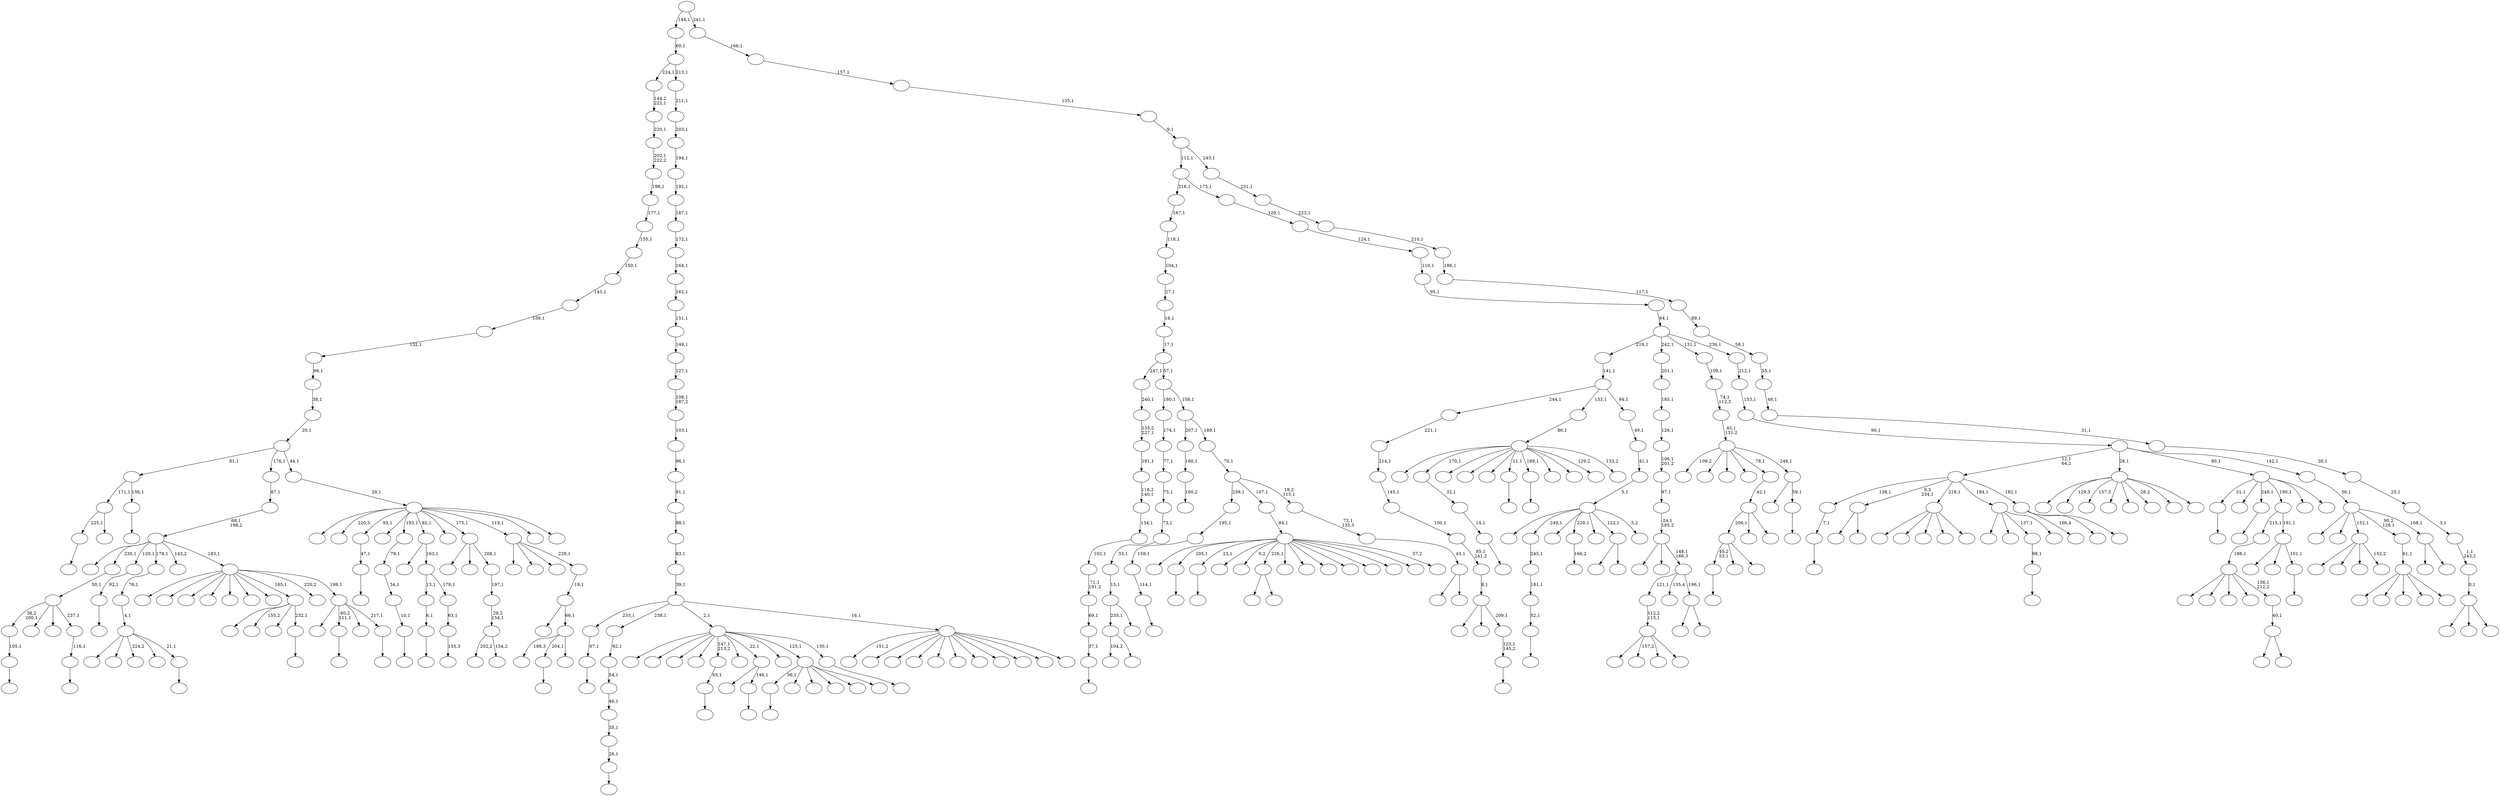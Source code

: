 digraph T {
	450 [label=""]
	449 [label=""]
	448 [label=""]
	447 [label=""]
	446 [label=""]
	445 [label=""]
	444 [label=""]
	443 [label=""]
	442 [label=""]
	441 [label=""]
	440 [label=""]
	439 [label=""]
	438 [label=""]
	437 [label=""]
	436 [label=""]
	435 [label=""]
	434 [label=""]
	433 [label=""]
	432 [label=""]
	431 [label=""]
	430 [label=""]
	429 [label=""]
	428 [label=""]
	427 [label=""]
	426 [label=""]
	425 [label=""]
	424 [label=""]
	423 [label=""]
	422 [label=""]
	421 [label=""]
	420 [label=""]
	419 [label=""]
	418 [label=""]
	417 [label=""]
	416 [label=""]
	415 [label=""]
	414 [label=""]
	413 [label=""]
	412 [label=""]
	411 [label=""]
	410 [label=""]
	409 [label=""]
	408 [label=""]
	407 [label=""]
	406 [label=""]
	405 [label=""]
	404 [label=""]
	403 [label=""]
	402 [label=""]
	401 [label=""]
	400 [label=""]
	399 [label=""]
	398 [label=""]
	397 [label=""]
	396 [label=""]
	395 [label=""]
	394 [label=""]
	393 [label=""]
	392 [label=""]
	391 [label=""]
	390 [label=""]
	389 [label=""]
	388 [label=""]
	387 [label=""]
	386 [label=""]
	385 [label=""]
	384 [label=""]
	383 [label=""]
	382 [label=""]
	381 [label=""]
	380 [label=""]
	379 [label=""]
	378 [label=""]
	377 [label=""]
	376 [label=""]
	375 [label=""]
	374 [label=""]
	373 [label=""]
	372 [label=""]
	371 [label=""]
	370 [label=""]
	369 [label=""]
	368 [label=""]
	367 [label=""]
	366 [label=""]
	365 [label=""]
	364 [label=""]
	363 [label=""]
	362 [label=""]
	361 [label=""]
	360 [label=""]
	359 [label=""]
	358 [label=""]
	357 [label=""]
	356 [label=""]
	355 [label=""]
	354 [label=""]
	353 [label=""]
	352 [label=""]
	351 [label=""]
	350 [label=""]
	349 [label=""]
	348 [label=""]
	347 [label=""]
	346 [label=""]
	345 [label=""]
	344 [label=""]
	343 [label=""]
	342 [label=""]
	341 [label=""]
	340 [label=""]
	339 [label=""]
	338 [label=""]
	337 [label=""]
	336 [label=""]
	335 [label=""]
	334 [label=""]
	333 [label=""]
	332 [label=""]
	331 [label=""]
	330 [label=""]
	329 [label=""]
	328 [label=""]
	327 [label=""]
	326 [label=""]
	325 [label=""]
	324 [label=""]
	323 [label=""]
	322 [label=""]
	321 [label=""]
	320 [label=""]
	319 [label=""]
	318 [label=""]
	317 [label=""]
	316 [label=""]
	315 [label=""]
	314 [label=""]
	313 [label=""]
	312 [label=""]
	311 [label=""]
	310 [label=""]
	309 [label=""]
	308 [label=""]
	307 [label=""]
	306 [label=""]
	305 [label=""]
	304 [label=""]
	303 [label=""]
	302 [label=""]
	301 [label=""]
	300 [label=""]
	299 [label=""]
	298 [label=""]
	297 [label=""]
	296 [label=""]
	295 [label=""]
	294 [label=""]
	293 [label=""]
	292 [label=""]
	291 [label=""]
	290 [label=""]
	289 [label=""]
	288 [label=""]
	287 [label=""]
	286 [label=""]
	285 [label=""]
	284 [label=""]
	283 [label=""]
	282 [label=""]
	281 [label=""]
	280 [label=""]
	279 [label=""]
	278 [label=""]
	277 [label=""]
	276 [label=""]
	275 [label=""]
	274 [label=""]
	273 [label=""]
	272 [label=""]
	271 [label=""]
	270 [label=""]
	269 [label=""]
	268 [label=""]
	267 [label=""]
	266 [label=""]
	265 [label=""]
	264 [label=""]
	263 [label=""]
	262 [label=""]
	261 [label=""]
	260 [label=""]
	259 [label=""]
	258 [label=""]
	257 [label=""]
	256 [label=""]
	255 [label=""]
	254 [label=""]
	253 [label=""]
	252 [label=""]
	251 [label=""]
	250 [label=""]
	249 [label=""]
	248 [label=""]
	247 [label=""]
	246 [label=""]
	245 [label=""]
	244 [label=""]
	243 [label=""]
	242 [label=""]
	241 [label=""]
	240 [label=""]
	239 [label=""]
	238 [label=""]
	237 [label=""]
	236 [label=""]
	235 [label=""]
	234 [label=""]
	233 [label=""]
	232 [label=""]
	231 [label=""]
	230 [label=""]
	229 [label=""]
	228 [label=""]
	227 [label=""]
	226 [label=""]
	225 [label=""]
	224 [label=""]
	223 [label=""]
	222 [label=""]
	221 [label=""]
	220 [label=""]
	219 [label=""]
	218 [label=""]
	217 [label=""]
	216 [label=""]
	215 [label=""]
	214 [label=""]
	213 [label=""]
	212 [label=""]
	211 [label=""]
	210 [label=""]
	209 [label=""]
	208 [label=""]
	207 [label=""]
	206 [label=""]
	205 [label=""]
	204 [label=""]
	203 [label=""]
	202 [label=""]
	201 [label=""]
	200 [label=""]
	199 [label=""]
	198 [label=""]
	197 [label=""]
	196 [label=""]
	195 [label=""]
	194 [label=""]
	193 [label=""]
	192 [label=""]
	191 [label=""]
	190 [label=""]
	189 [label=""]
	188 [label=""]
	187 [label=""]
	186 [label=""]
	185 [label=""]
	184 [label=""]
	183 [label=""]
	182 [label=""]
	181 [label=""]
	180 [label=""]
	179 [label=""]
	178 [label=""]
	177 [label=""]
	176 [label=""]
	175 [label=""]
	174 [label=""]
	173 [label=""]
	172 [label=""]
	171 [label=""]
	170 [label=""]
	169 [label=""]
	168 [label=""]
	167 [label=""]
	166 [label=""]
	165 [label=""]
	164 [label=""]
	163 [label=""]
	162 [label=""]
	161 [label=""]
	160 [label=""]
	159 [label=""]
	158 [label=""]
	157 [label=""]
	156 [label=""]
	155 [label=""]
	154 [label=""]
	153 [label=""]
	152 [label=""]
	151 [label=""]
	150 [label=""]
	149 [label=""]
	148 [label=""]
	147 [label=""]
	146 [label=""]
	145 [label=""]
	144 [label=""]
	143 [label=""]
	142 [label=""]
	141 [label=""]
	140 [label=""]
	139 [label=""]
	138 [label=""]
	137 [label=""]
	136 [label=""]
	135 [label=""]
	134 [label=""]
	133 [label=""]
	132 [label=""]
	131 [label=""]
	130 [label=""]
	129 [label=""]
	128 [label=""]
	127 [label=""]
	126 [label=""]
	125 [label=""]
	124 [label=""]
	123 [label=""]
	122 [label=""]
	121 [label=""]
	120 [label=""]
	119 [label=""]
	118 [label=""]
	117 [label=""]
	116 [label=""]
	115 [label=""]
	114 [label=""]
	113 [label=""]
	112 [label=""]
	111 [label=""]
	110 [label=""]
	109 [label=""]
	108 [label=""]
	107 [label=""]
	106 [label=""]
	105 [label=""]
	104 [label=""]
	103 [label=""]
	102 [label=""]
	101 [label=""]
	100 [label=""]
	99 [label=""]
	98 [label=""]
	97 [label=""]
	96 [label=""]
	95 [label=""]
	94 [label=""]
	93 [label=""]
	92 [label=""]
	91 [label=""]
	90 [label=""]
	89 [label=""]
	88 [label=""]
	87 [label=""]
	86 [label=""]
	85 [label=""]
	84 [label=""]
	83 [label=""]
	82 [label=""]
	81 [label=""]
	80 [label=""]
	79 [label=""]
	78 [label=""]
	77 [label=""]
	76 [label=""]
	75 [label=""]
	74 [label=""]
	73 [label=""]
	72 [label=""]
	71 [label=""]
	70 [label=""]
	69 [label=""]
	68 [label=""]
	67 [label=""]
	66 [label=""]
	65 [label=""]
	64 [label=""]
	63 [label=""]
	62 [label=""]
	61 [label=""]
	60 [label=""]
	59 [label=""]
	58 [label=""]
	57 [label=""]
	56 [label=""]
	55 [label=""]
	54 [label=""]
	53 [label=""]
	52 [label=""]
	51 [label=""]
	50 [label=""]
	49 [label=""]
	48 [label=""]
	47 [label=""]
	46 [label=""]
	45 [label=""]
	44 [label=""]
	43 [label=""]
	42 [label=""]
	41 [label=""]
	40 [label=""]
	39 [label=""]
	38 [label=""]
	37 [label=""]
	36 [label=""]
	35 [label=""]
	34 [label=""]
	33 [label=""]
	32 [label=""]
	31 [label=""]
	30 [label=""]
	29 [label=""]
	28 [label=""]
	27 [label=""]
	26 [label=""]
	25 [label=""]
	24 [label=""]
	23 [label=""]
	22 [label=""]
	21 [label=""]
	20 [label=""]
	19 [label=""]
	18 [label=""]
	17 [label=""]
	16 [label=""]
	15 [label=""]
	14 [label=""]
	13 [label=""]
	12 [label=""]
	11 [label=""]
	10 [label=""]
	9 [label=""]
	8 [label=""]
	7 [label=""]
	6 [label=""]
	5 [label=""]
	4 [label=""]
	3 [label=""]
	2 [label=""]
	1 [label=""]
	0 [label=""]
	444 -> 445 [label=""]
	436 -> 437 [label=""]
	435 -> 436 [label="52,1"]
	434 -> 435 [label="181,1"]
	433 -> 434 [label="245,1"]
	431 -> 432 [label=""]
	430 -> 431 [label="105,1"]
	425 -> 426 [label=""]
	419 -> 420 [label=""]
	415 -> 416 [label="160,2"]
	414 -> 415 [label="160,1"]
	412 -> 413 [label=""]
	409 -> 410 [label=""]
	404 -> 405 [label=""]
	400 -> 401 [label=""]
	390 -> 391 [label=""]
	389 -> 390 [label="14,1"]
	388 -> 389 [label="32,1"]
	375 -> 376 [label=""]
	374 -> 375 [label="6,1"]
	367 -> 368 [label=""]
	366 -> 367 [label="47,1"]
	362 -> 363 [label=""]
	361 -> 362 [label="7,1"]
	357 -> 358 [label=""]
	356 -> 357 [label="37,1"]
	355 -> 356 [label="69,1"]
	354 -> 355 [label="71,1\n191,2"]
	353 -> 354 [label="102,1"]
	352 -> 353 [label="134,1"]
	351 -> 352 [label="118,2\n140,1"]
	350 -> 351 [label="191,1"]
	349 -> 350 [label="135,2\n227,1"]
	348 -> 349 [label="240,1"]
	344 -> 345 [label="166,2"]
	337 -> 338 [label=""]
	336 -> 337 [label="114,1"]
	335 -> 336 [label="159,1"]
	334 -> 335 [label="195,1"]
	331 -> 419 [label="45,2\n53,1"]
	331 -> 384 [label=""]
	331 -> 332 [label=""]
	329 -> 330 [label=""]
	328 -> 329 [label="67,1"]
	325 -> 398 [label=""]
	325 -> 326 [label=""]
	319 -> 448 [label="104,2"]
	319 -> 320 [label=""]
	316 -> 317 [label=""]
	315 -> 316 [label="116,1"]
	314 -> 430 [label="38,2\n200,1"]
	314 -> 411 [label=""]
	314 -> 365 [label=""]
	314 -> 315 [label="237,1"]
	313 -> 314 [label="50,1"]
	306 -> 307 [label=""]
	305 -> 306 [label="10,1"]
	304 -> 305 [label="34,1"]
	303 -> 304 [label="79,1"]
	300 -> 319 [label="235,1"]
	300 -> 301 [label=""]
	299 -> 300 [label="15,1"]
	298 -> 299 [label="33,1"]
	297 -> 298 [label="73,1"]
	296 -> 297 [label="75,1"]
	295 -> 296 [label="77,1"]
	294 -> 295 [label="174,1"]
	286 -> 287 [label=""]
	285 -> 286 [label="65,1"]
	281 -> 311 [label=""]
	281 -> 282 [label=""]
	273 -> 274 [label="155,3"]
	272 -> 273 [label="63,1"]
	271 -> 374 [label="13,1"]
	271 -> 272 [label="178,1"]
	270 -> 418 [label=""]
	270 -> 271 [label="163,1"]
	267 -> 268 [label=""]
	260 -> 261 [label=""]
	258 -> 259 [label=""]
	255 -> 256 [label=""]
	254 -> 255 [label="123,1\n145,2"]
	253 -> 310 [label=""]
	253 -> 308 [label=""]
	253 -> 254 [label="209,1"]
	252 -> 253 [label="8,1"]
	251 -> 252 [label="85,1\n241,2"]
	250 -> 251 [label="100,1"]
	249 -> 250 [label="145,1"]
	248 -> 249 [label="214,1"]
	247 -> 248 [label="221,1"]
	245 -> 246 [label=""]
	244 -> 293 [label=""]
	244 -> 245 [label="146,1"]
	241 -> 380 [label=""]
	241 -> 321 [label="157,2"]
	241 -> 275 [label=""]
	241 -> 242 [label=""]
	240 -> 241 [label="112,2\n113,1"]
	235 -> 372 [label=""]
	235 -> 236 [label=""]
	234 -> 235 [label="40,1"]
	233 -> 443 [label=""]
	233 -> 402 [label=""]
	233 -> 394 [label=""]
	233 -> 359 [label=""]
	233 -> 234 [label="136,1\n212,2"]
	232 -> 233 [label="188,1"]
	230 -> 231 [label=""]
	229 -> 230 [label="26,1"]
	228 -> 229 [label="35,1"]
	227 -> 228 [label="46,1"]
	226 -> 227 [label="54,1"]
	225 -> 226 [label="62,1"]
	218 -> 444 [label="225,1"]
	218 -> 219 [label=""]
	215 -> 216 [label=""]
	214 -> 407 [label=""]
	214 -> 343 [label="155,2"]
	214 -> 318 [label=""]
	214 -> 215 [label="232,1"]
	211 -> 442 [label=""]
	211 -> 440 [label=""]
	211 -> 276 [label=""]
	211 -> 212 [label="152,2"]
	209 -> 210 [label=""]
	208 -> 209 [label="92,1"]
	204 -> 429 [label=""]
	204 -> 424 [label=""]
	204 -> 378 [label=""]
	204 -> 278 [label=""]
	204 -> 205 [label=""]
	203 -> 204 [label="61,1"]
	200 -> 201 [label=""]
	199 -> 218 [label="171,1"]
	199 -> 200 [label="156,1"]
	195 -> 196 [label=""]
	194 -> 377 [label=""]
	194 -> 339 [label=""]
	194 -> 195 [label="101,1"]
	193 -> 232 [label="215,1"]
	193 -> 194 [label="161,1"]
	191 -> 192 [label=""]
	190 -> 395 [label=""]
	190 -> 373 [label=""]
	190 -> 323 [label="224,2"]
	190 -> 243 [label=""]
	190 -> 191 [label="21,1"]
	189 -> 190 [label="4,1"]
	188 -> 189 [label="76,1"]
	186 -> 187 [label=""]
	185 -> 186 [label="98,1"]
	172 -> 382 [label=""]
	172 -> 173 [label=""]
	168 -> 385 [label=""]
	168 -> 291 [label=""]
	168 -> 224 [label=""]
	168 -> 183 [label=""]
	168 -> 169 [label=""]
	166 -> 449 [label=""]
	166 -> 388 [label="170,1"]
	166 -> 371 [label=""]
	166 -> 322 [label=""]
	166 -> 309 [label=""]
	166 -> 260 [label="11,1"]
	166 -> 258 [label="169,1"]
	166 -> 257 [label=""]
	166 -> 202 [label=""]
	166 -> 198 [label="129,2"]
	166 -> 167 [label="133,2"]
	165 -> 166 [label="86,1"]
	163 -> 164 [label=""]
	161 -> 162 [label=""]
	160 -> 423 [label=""]
	160 -> 409 [label="60,2\n111,1"]
	160 -> 364 [label=""]
	160 -> 161 [label="217,1"]
	159 -> 428 [label=""]
	159 -> 393 [label=""]
	159 -> 340 [label=""]
	159 -> 312 [label=""]
	159 -> 288 [label=""]
	159 -> 284 [label=""]
	159 -> 283 [label=""]
	159 -> 214 [label="165,1"]
	159 -> 170 [label="220,2"]
	159 -> 160 [label="199,1"]
	158 -> 447 [label=""]
	158 -> 313 [label="230,1"]
	158 -> 208 [label="120,1"]
	158 -> 188 [label="179,1"]
	158 -> 180 [label="143,2"]
	158 -> 159 [label="183,1"]
	157 -> 158 [label="68,1\n198,2"]
	156 -> 157 [label="87,1"]
	154 -> 333 [label=""]
	154 -> 222 [label=""]
	154 -> 185 [label="137,1"]
	154 -> 155 [label=""]
	150 -> 441 [label=""]
	150 -> 433 [label="249,1"]
	150 -> 427 [label=""]
	150 -> 344 [label="229,1"]
	150 -> 264 [label=""]
	150 -> 172 [label="122,1"]
	150 -> 151 [label="5,2"]
	149 -> 150 [label="5,1"]
	148 -> 149 [label="41,1"]
	147 -> 148 [label="49,1"]
	146 -> 247 [label="244,1"]
	146 -> 165 [label="133,1"]
	146 -> 147 [label="94,1"]
	145 -> 146 [label="141,1"]
	142 -> 404 [label="36,1"]
	142 -> 381 [label=""]
	142 -> 279 [label=""]
	142 -> 223 [label=""]
	142 -> 184 [label=""]
	142 -> 143 [label=""]
	139 -> 369 [label="166,4"]
	139 -> 178 [label=""]
	139 -> 140 [label=""]
	138 -> 361 [label="138,1"]
	138 -> 281 [label="9,3\n234,1"]
	138 -> 168 [label="218,1"]
	138 -> 154 [label="184,1"]
	138 -> 139 [label="182,1"]
	136 -> 331 [label="206,1"]
	136 -> 292 [label=""]
	136 -> 137 [label=""]
	135 -> 136 [label="42,1"]
	133 -> 421 [label=""]
	133 -> 412 [label="205,1"]
	133 -> 400 [label="23,1"]
	133 -> 387 [label=""]
	133 -> 360 [label="9,2"]
	133 -> 325 [label="226,1"]
	133 -> 324 [label=""]
	133 -> 302 [label=""]
	133 -> 290 [label=""]
	133 -> 269 [label=""]
	133 -> 221 [label=""]
	133 -> 220 [label=""]
	133 -> 176 [label=""]
	133 -> 134 [label="57,2"]
	132 -> 133 [label="84,1"]
	127 -> 439 [label="202,2"]
	127 -> 128 [label="154,2"]
	126 -> 127 [label="29,2\n154,1"]
	125 -> 126 [label="197,1"]
	124 -> 379 [label=""]
	124 -> 129 [label=""]
	124 -> 125 [label="208,1"]
	122 -> 392 [label="198,3"]
	122 -> 163 [label="204,1"]
	122 -> 123 [label=""]
	121 -> 141 [label=""]
	121 -> 122 [label="66,1"]
	120 -> 121 [label="19,1"]
	119 -> 446 [label=""]
	119 -> 144 [label=""]
	119 -> 130 [label=""]
	119 -> 120 [label="228,1"]
	117 -> 182 [label=""]
	117 -> 118 [label=""]
	116 -> 240 [label="121,1"]
	116 -> 213 [label="135,4"]
	116 -> 117 [label="196,1"]
	115 -> 327 [label=""]
	115 -> 177 [label=""]
	115 -> 116 [label="148,1\n166,3"]
	114 -> 115 [label="24,1\n185,2"]
	113 -> 114 [label="97,1"]
	112 -> 113 [label="106,1\n201,2"]
	111 -> 112 [label="126,1"]
	110 -> 111 [label="185,1"]
	109 -> 110 [label="201,1"]
	107 -> 280 [label=""]
	107 -> 277 [label="129,3"]
	107 -> 238 [label="157,3"]
	107 -> 217 [label=""]
	107 -> 206 [label=""]
	107 -> 197 [label="28,2"]
	107 -> 153 [label=""]
	107 -> 108 [label=""]
	104 -> 450 [label=""]
	104 -> 383 [label="220,3"]
	104 -> 366 [label="93,1"]
	104 -> 346 [label=""]
	104 -> 303 [label="193,1"]
	104 -> 270 [label="82,1"]
	104 -> 179 [label=""]
	104 -> 124 [label="175,1"]
	104 -> 119 [label="119,1"]
	104 -> 106 [label=""]
	104 -> 105 [label=""]
	103 -> 104 [label="29,1"]
	102 -> 199 [label="81,1"]
	102 -> 156 [label="176,1"]
	102 -> 103 [label="44,1"]
	101 -> 102 [label="20,1"]
	100 -> 101 [label="38,1"]
	99 -> 100 [label="99,1"]
	98 -> 99 [label="132,1"]
	97 -> 98 [label="139,1"]
	96 -> 97 [label="143,1"]
	95 -> 96 [label="150,1"]
	94 -> 95 [label="155,1"]
	93 -> 94 [label="177,1"]
	92 -> 93 [label="198,1"]
	91 -> 92 [label="202,1\n222,2"]
	90 -> 91 [label="220,1"]
	89 -> 90 [label="144,2\n222,1"]
	87 -> 88 [label=""]
	86 -> 408 [label=""]
	86 -> 399 [label=""]
	86 -> 397 [label=""]
	86 -> 341 [label=""]
	86 -> 285 [label="147,1\n213,2"]
	86 -> 266 [label=""]
	86 -> 244 [label="22,1"]
	86 -> 175 [label=""]
	86 -> 142 [label="125,1"]
	86 -> 87 [label="130,1"]
	83 -> 84 [label=""]
	82 -> 342 [label=""]
	82 -> 83 [label="59,1"]
	81 -> 438 [label="109,2"]
	81 -> 417 [label=""]
	81 -> 370 [label=""]
	81 -> 289 [label=""]
	81 -> 135 [label="78,1"]
	81 -> 82 [label="246,1"]
	80 -> 81 [label="45,1\n131,2"]
	79 -> 80 [label="74,1\n112,3"]
	78 -> 79 [label="109,1"]
	76 -> 425 [label="51,1"]
	76 -> 386 [label=""]
	76 -> 267 [label="248,1"]
	76 -> 193 [label="190,1"]
	76 -> 152 [label=""]
	76 -> 77 [label=""]
	74 -> 422 [label="151,2"]
	74 -> 406 [label=""]
	74 -> 403 [label=""]
	74 -> 263 [label=""]
	74 -> 239 [label=""]
	74 -> 237 [label=""]
	74 -> 207 [label=""]
	74 -> 174 [label=""]
	74 -> 131 [label=""]
	74 -> 85 [label=""]
	74 -> 75 [label=""]
	73 -> 328 [label="233,1"]
	73 -> 225 [label="238,1"]
	73 -> 86 [label="2,1"]
	73 -> 74 [label="16,1"]
	72 -> 73 [label="39,1"]
	71 -> 72 [label="83,1"]
	70 -> 71 [label="88,1"]
	69 -> 70 [label="91,1"]
	68 -> 69 [label="96,1"]
	67 -> 68 [label="103,1"]
	66 -> 67 [label="108,1\n187,2"]
	65 -> 66 [label="127,1"]
	64 -> 65 [label="149,1"]
	63 -> 64 [label="151,1"]
	62 -> 63 [label="162,1"]
	61 -> 62 [label="164,1"]
	60 -> 61 [label="172,1"]
	59 -> 60 [label="187,1"]
	58 -> 59 [label="192,1"]
	57 -> 58 [label="194,1"]
	56 -> 57 [label="203,1"]
	55 -> 56 [label="211,1"]
	54 -> 89 [label="224,1"]
	54 -> 55 [label="213,1"]
	53 -> 54 [label="60,1"]
	51 -> 347 [label=""]
	51 -> 52 [label=""]
	50 -> 51 [label="43,1"]
	49 -> 50 [label="72,1\n135,3"]
	48 -> 334 [label="239,1"]
	48 -> 132 [label="107,1"]
	48 -> 49 [label="18,2\n115,1"]
	47 -> 48 [label="70,1"]
	46 -> 414 [label="207,1"]
	46 -> 47 [label="189,1"]
	45 -> 294 [label="180,1"]
	45 -> 46 [label="158,1"]
	44 -> 348 [label="247,1"]
	44 -> 45 [label="57,1"]
	43 -> 44 [label="17,1"]
	42 -> 43 [label="18,1"]
	41 -> 42 [label="27,1"]
	40 -> 41 [label="104,1"]
	39 -> 40 [label="118,1"]
	38 -> 39 [label="167,1"]
	36 -> 181 [label=""]
	36 -> 37 [label=""]
	35 -> 265 [label=""]
	35 -> 262 [label=""]
	35 -> 211 [label="152,1"]
	35 -> 203 [label="90,2\n128,1"]
	35 -> 36 [label="168,1"]
	34 -> 35 [label="56,1"]
	33 -> 138 [label="12,1\n64,2"]
	33 -> 107 [label="28,1"]
	33 -> 76 [label="80,1"]
	33 -> 34 [label="142,1"]
	32 -> 33 [label="90,1"]
	31 -> 32 [label="153,1"]
	30 -> 31 [label="212,1"]
	29 -> 145 [label="219,1"]
	29 -> 109 [label="242,1"]
	29 -> 78 [label="131,1"]
	29 -> 30 [label="236,1"]
	28 -> 29 [label="64,1"]
	27 -> 28 [label="95,1"]
	26 -> 27 [label="110,1"]
	25 -> 26 [label="124,1"]
	24 -> 25 [label="129,1"]
	23 -> 38 [label="216,1"]
	23 -> 24 [label="173,1"]
	21 -> 396 [label=""]
	21 -> 171 [label=""]
	21 -> 22 [label=""]
	20 -> 21 [label="0,1"]
	19 -> 20 [label="1,1\n243,2"]
	18 -> 19 [label="3,1"]
	17 -> 18 [label="25,1"]
	16 -> 17 [label="30,1"]
	15 -> 16 [label="31,1"]
	14 -> 15 [label="48,1"]
	13 -> 14 [label="55,1"]
	12 -> 13 [label="58,1"]
	11 -> 12 [label="89,1"]
	10 -> 11 [label="117,1"]
	9 -> 10 [label="186,1"]
	8 -> 9 [label="210,1"]
	7 -> 8 [label="223,1"]
	6 -> 7 [label="231,1"]
	5 -> 23 [label="112,1"]
	5 -> 6 [label="243,1"]
	4 -> 5 [label="9,1"]
	3 -> 4 [label="135,1"]
	2 -> 3 [label="157,1"]
	1 -> 2 [label="166,1"]
	0 -> 53 [label="144,1"]
	0 -> 1 [label="241,1"]
}

